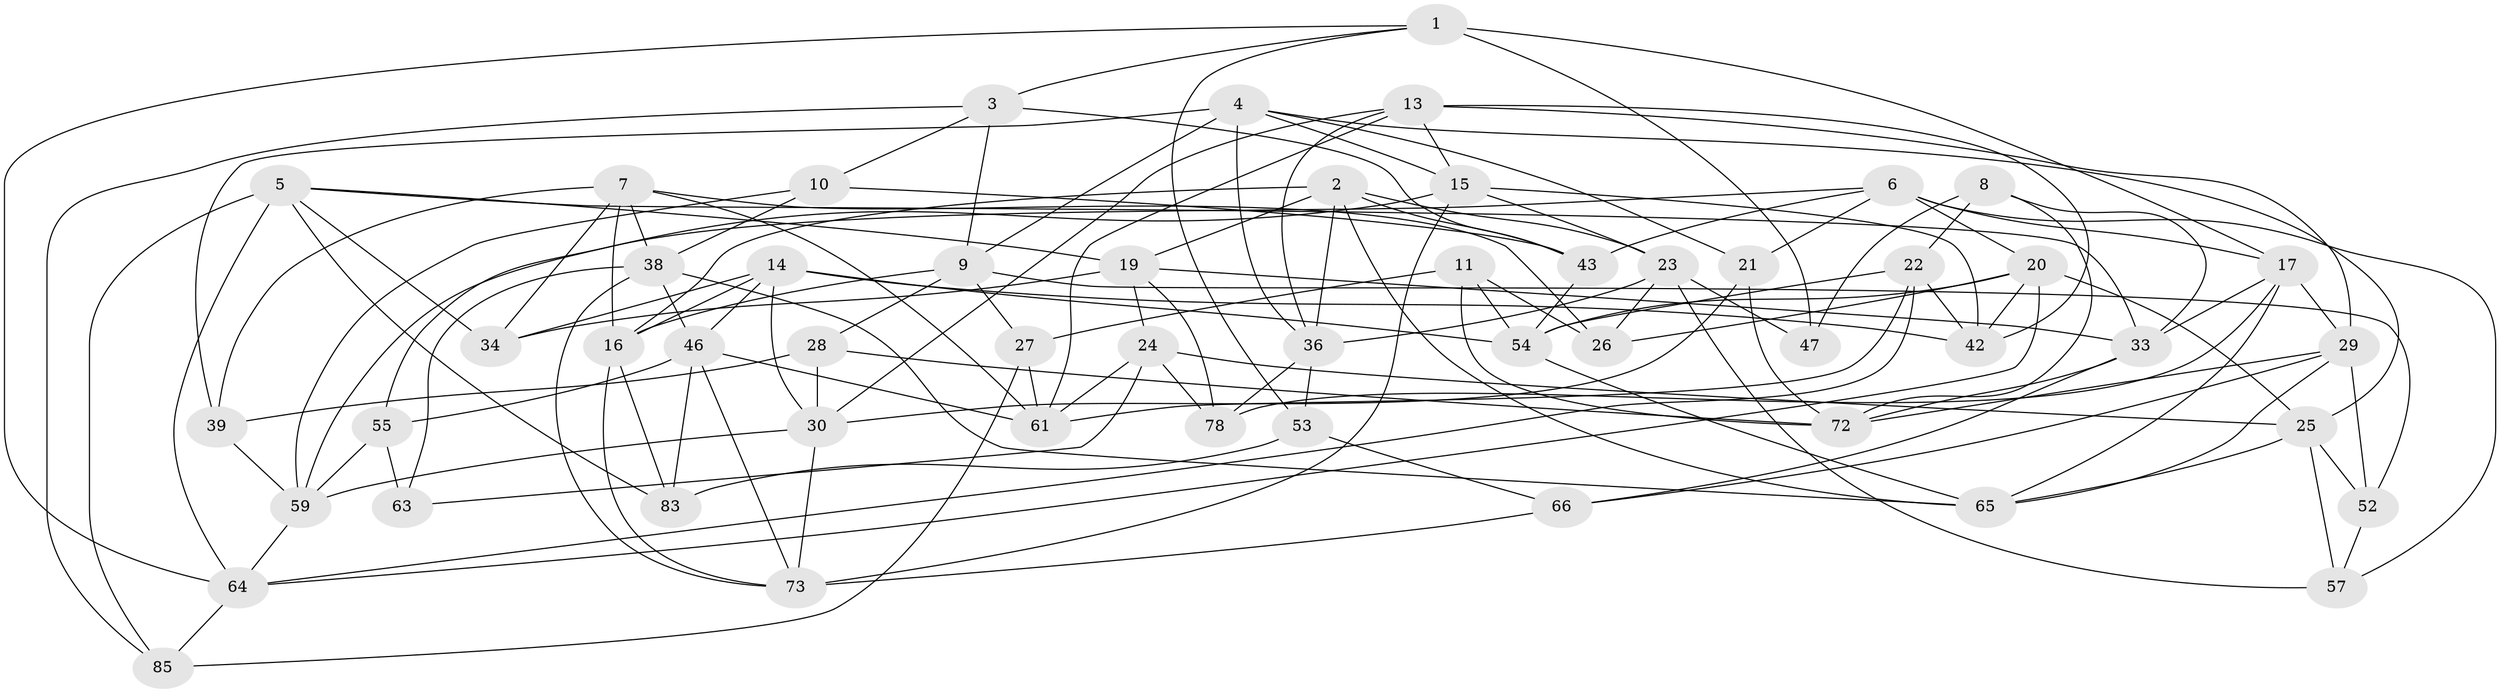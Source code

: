 // original degree distribution, {4: 1.0}
// Generated by graph-tools (version 1.1) at 2025/42/03/06/25 10:42:20]
// undirected, 53 vertices, 136 edges
graph export_dot {
graph [start="1"]
  node [color=gray90,style=filled];
  1 [super="+12"];
  2 [super="+81"];
  3 [super="+51"];
  4 [super="+31"];
  5 [super="+48"];
  6 [super="+84"];
  7 [super="+37"];
  8;
  9 [super="+80"];
  10;
  11;
  13 [super="+18"];
  14 [super="+75"];
  15 [super="+32"];
  16 [super="+41"];
  17 [super="+68"];
  19 [super="+60"];
  20 [super="+35"];
  21;
  22 [super="+67"];
  23 [super="+44"];
  24 [super="+82"];
  25 [super="+49"];
  26;
  27;
  28;
  29 [super="+50"];
  30 [super="+56"];
  33 [super="+88"];
  34;
  36 [super="+45"];
  38 [super="+40"];
  39;
  42 [super="+58"];
  43 [super="+69"];
  46 [super="+79"];
  47;
  52;
  53;
  54 [super="+74"];
  55 [super="+62"];
  57;
  59 [super="+71"];
  61 [super="+89"];
  63 [super="+77"];
  64 [super="+70"];
  65 [super="+86"];
  66;
  72 [super="+87"];
  73 [super="+76"];
  78;
  83;
  85;
  1 -- 64;
  1 -- 47 [weight=2];
  1 -- 17;
  1 -- 3;
  1 -- 53;
  2 -- 16;
  2 -- 19;
  2 -- 43;
  2 -- 23;
  2 -- 36;
  2 -- 65;
  3 -- 85;
  3 -- 9;
  3 -- 10;
  3 -- 43 [weight=2];
  4 -- 21;
  4 -- 25;
  4 -- 39;
  4 -- 36;
  4 -- 15;
  4 -- 9;
  5 -- 83;
  5 -- 33;
  5 -- 34;
  5 -- 19;
  5 -- 85;
  5 -- 64;
  6 -- 43;
  6 -- 21;
  6 -- 59;
  6 -- 17;
  6 -- 20;
  6 -- 57;
  7 -- 38;
  7 -- 26;
  7 -- 34;
  7 -- 39;
  7 -- 61;
  7 -- 16;
  8 -- 33;
  8 -- 47;
  8 -- 72;
  8 -- 22;
  9 -- 52;
  9 -- 27;
  9 -- 16;
  9 -- 28;
  10 -- 38;
  10 -- 59;
  10 -- 43;
  11 -- 27;
  11 -- 72;
  11 -- 54;
  11 -- 26;
  13 -- 36;
  13 -- 61;
  13 -- 15;
  13 -- 42;
  13 -- 29;
  13 -- 30;
  14 -- 46;
  14 -- 42;
  14 -- 16;
  14 -- 54;
  14 -- 34;
  14 -- 30;
  15 -- 73;
  15 -- 23;
  15 -- 42;
  15 -- 55;
  16 -- 83;
  16 -- 73;
  17 -- 29;
  17 -- 33;
  17 -- 78;
  17 -- 65;
  19 -- 24;
  19 -- 33;
  19 -- 34;
  19 -- 78;
  20 -- 26;
  20 -- 42;
  20 -- 64;
  20 -- 25;
  20 -- 54;
  21 -- 72;
  21 -- 30;
  22 -- 42 [weight=2];
  22 -- 64;
  22 -- 54;
  22 -- 61;
  23 -- 57;
  23 -- 26;
  23 -- 47;
  23 -- 36;
  24 -- 63 [weight=2];
  24 -- 25;
  24 -- 61;
  24 -- 78;
  25 -- 57;
  25 -- 52;
  25 -- 65;
  27 -- 61;
  27 -- 85;
  28 -- 39;
  28 -- 72;
  28 -- 30;
  29 -- 65;
  29 -- 66;
  29 -- 72;
  29 -- 52;
  30 -- 73;
  30 -- 59;
  33 -- 72;
  33 -- 66;
  36 -- 78;
  36 -- 53;
  38 -- 46;
  38 -- 63;
  38 -- 65;
  38 -- 73;
  39 -- 59;
  43 -- 54;
  46 -- 73;
  46 -- 83;
  46 -- 61;
  46 -- 55;
  52 -- 57;
  53 -- 83;
  53 -- 66;
  54 -- 65;
  55 -- 59;
  55 -- 63 [weight=3];
  59 -- 64;
  64 -- 85;
  66 -- 73;
}
